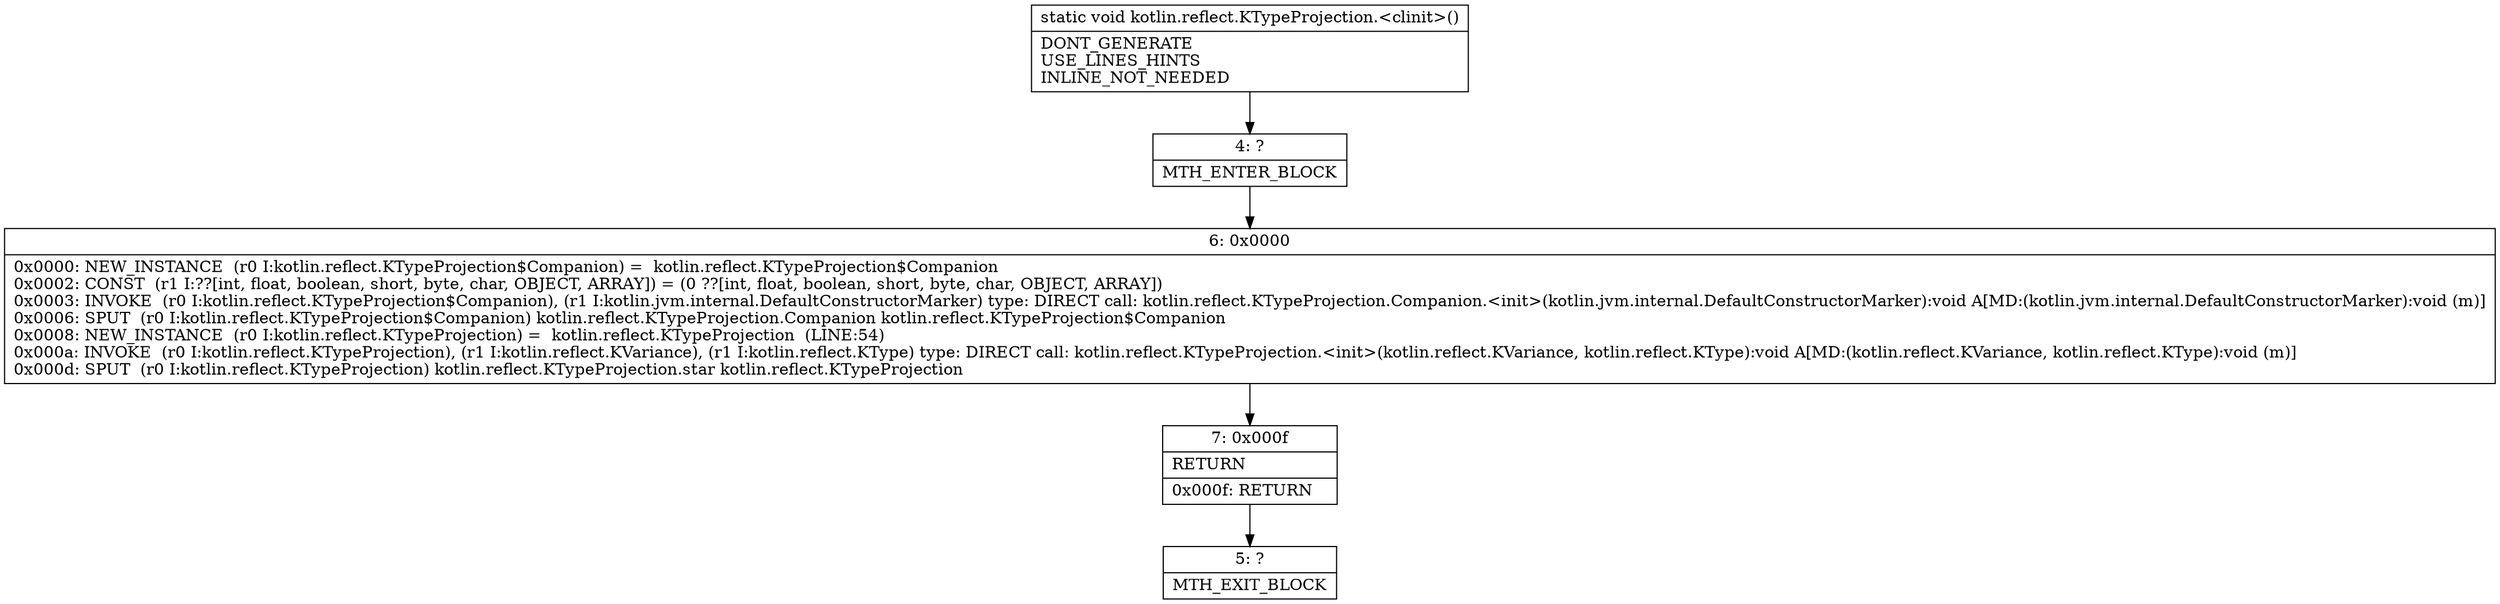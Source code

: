digraph "CFG forkotlin.reflect.KTypeProjection.\<clinit\>()V" {
Node_4 [shape=record,label="{4\:\ ?|MTH_ENTER_BLOCK\l}"];
Node_6 [shape=record,label="{6\:\ 0x0000|0x0000: NEW_INSTANCE  (r0 I:kotlin.reflect.KTypeProjection$Companion) =  kotlin.reflect.KTypeProjection$Companion \l0x0002: CONST  (r1 I:??[int, float, boolean, short, byte, char, OBJECT, ARRAY]) = (0 ??[int, float, boolean, short, byte, char, OBJECT, ARRAY]) \l0x0003: INVOKE  (r0 I:kotlin.reflect.KTypeProjection$Companion), (r1 I:kotlin.jvm.internal.DefaultConstructorMarker) type: DIRECT call: kotlin.reflect.KTypeProjection.Companion.\<init\>(kotlin.jvm.internal.DefaultConstructorMarker):void A[MD:(kotlin.jvm.internal.DefaultConstructorMarker):void (m)]\l0x0006: SPUT  (r0 I:kotlin.reflect.KTypeProjection$Companion) kotlin.reflect.KTypeProjection.Companion kotlin.reflect.KTypeProjection$Companion \l0x0008: NEW_INSTANCE  (r0 I:kotlin.reflect.KTypeProjection) =  kotlin.reflect.KTypeProjection  (LINE:54)\l0x000a: INVOKE  (r0 I:kotlin.reflect.KTypeProjection), (r1 I:kotlin.reflect.KVariance), (r1 I:kotlin.reflect.KType) type: DIRECT call: kotlin.reflect.KTypeProjection.\<init\>(kotlin.reflect.KVariance, kotlin.reflect.KType):void A[MD:(kotlin.reflect.KVariance, kotlin.reflect.KType):void (m)]\l0x000d: SPUT  (r0 I:kotlin.reflect.KTypeProjection) kotlin.reflect.KTypeProjection.star kotlin.reflect.KTypeProjection \l}"];
Node_7 [shape=record,label="{7\:\ 0x000f|RETURN\l|0x000f: RETURN   \l}"];
Node_5 [shape=record,label="{5\:\ ?|MTH_EXIT_BLOCK\l}"];
MethodNode[shape=record,label="{static void kotlin.reflect.KTypeProjection.\<clinit\>()  | DONT_GENERATE\lUSE_LINES_HINTS\lINLINE_NOT_NEEDED\l}"];
MethodNode -> Node_4;Node_4 -> Node_6;
Node_6 -> Node_7;
Node_7 -> Node_5;
}

